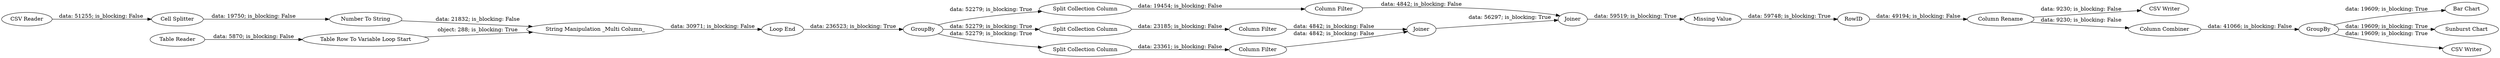 digraph {
	"-1047923354380428809_49" [label="Split Collection Column"]
	"4436559590549515647_67" [label=GroupBy]
	"4436559590549515647_64" [label="Bar Chart"]
	"-1047923354380428809_51" [label="Split Collection Column"]
	"-1047923354380428809_54" [label="Column Filter"]
	"-1047923354380428809_57" [label=RowID]
	"4436559590549515647_68" [label="CSV Writer"]
	"-1047923354380428809_59" [label="Missing Value"]
	"-1047923354380428809_50" [label="Split Collection Column"]
	"4436559590549515647_69" [label="Sunburst Chart"]
	"4436559590549515647_32" [label="Number To String"]
	"4436559590549515647_2" [label="Table Reader"]
	"4436559590549515647_75" [label="CSV Writer"]
	"-1047923354380428809_53" [label="Column Filter"]
	"4436559590549515647_39" [label="String Manipulation _Multi Column_"]
	"4436559590549515647_35" [label="Loop End"]
	"4436559590549515647_3" [label="Cell Splitter"]
	"4436559590549515647_66" [label="Column Combiner"]
	"4436559590549515647_33" [label="Table Row To Variable Loop Start"]
	"-1047923354380428809_56" [label=Joiner]
	"4436559590549515647_58" [label="Column Rename"]
	"4436559590549515647_1" [label="CSV Reader"]
	"-1047923354380428809_47" [label=GroupBy]
	"-1047923354380428809_55" [label=Joiner]
	"-1047923354380428809_52" [label="Column Filter"]
	"4436559590549515647_39" -> "4436559590549515647_35" [label="data: 30971; is_blocking: False"]
	"4436559590549515647_2" -> "4436559590549515647_33" [label="data: 5870; is_blocking: False"]
	"4436559590549515647_58" -> "4436559590549515647_66" [label="data: 9230; is_blocking: False"]
	"4436559590549515647_67" -> "4436559590549515647_69" [label="data: 19609; is_blocking: True"]
	"-1047923354380428809_47" -> "-1047923354380428809_51" [label="data: 52279; is_blocking: True"]
	"4436559590549515647_58" -> "4436559590549515647_68" [label="data: 9230; is_blocking: False"]
	"-1047923354380428809_52" -> "-1047923354380428809_55" [label="data: 4842; is_blocking: False"]
	"-1047923354380428809_57" -> "4436559590549515647_58" [label="data: 49194; is_blocking: False"]
	"-1047923354380428809_50" -> "-1047923354380428809_53" [label="data: 23361; is_blocking: False"]
	"4436559590549515647_32" -> "4436559590549515647_39" [label="data: 21832; is_blocking: False"]
	"4436559590549515647_1" -> "4436559590549515647_3" [label="data: 51255; is_blocking: False"]
	"-1047923354380428809_53" -> "-1047923354380428809_55" [label="data: 4842; is_blocking: False"]
	"4436559590549515647_67" -> "4436559590549515647_64" [label="data: 19609; is_blocking: True"]
	"4436559590549515647_3" -> "4436559590549515647_32" [label="data: 19750; is_blocking: False"]
	"4436559590549515647_67" -> "4436559590549515647_75" [label="data: 19609; is_blocking: True"]
	"4436559590549515647_33" -> "4436559590549515647_39" [label="object: 288; is_blocking: True"]
	"4436559590549515647_66" -> "4436559590549515647_67" [label="data: 41066; is_blocking: False"]
	"-1047923354380428809_54" -> "-1047923354380428809_56" [label="data: 4842; is_blocking: False"]
	"-1047923354380428809_59" -> "-1047923354380428809_57" [label="data: 59748; is_blocking: True"]
	"-1047923354380428809_55" -> "-1047923354380428809_56" [label="data: 56297; is_blocking: True"]
	"-1047923354380428809_49" -> "-1047923354380428809_54" [label="data: 19454; is_blocking: False"]
	"-1047923354380428809_51" -> "-1047923354380428809_52" [label="data: 23185; is_blocking: False"]
	"4436559590549515647_35" -> "-1047923354380428809_47" [label="data: 236523; is_blocking: True"]
	"-1047923354380428809_47" -> "-1047923354380428809_50" [label="data: 52279; is_blocking: True"]
	"-1047923354380428809_56" -> "-1047923354380428809_59" [label="data: 59519; is_blocking: True"]
	"-1047923354380428809_47" -> "-1047923354380428809_49" [label="data: 52279; is_blocking: True"]
	rankdir=LR
}

